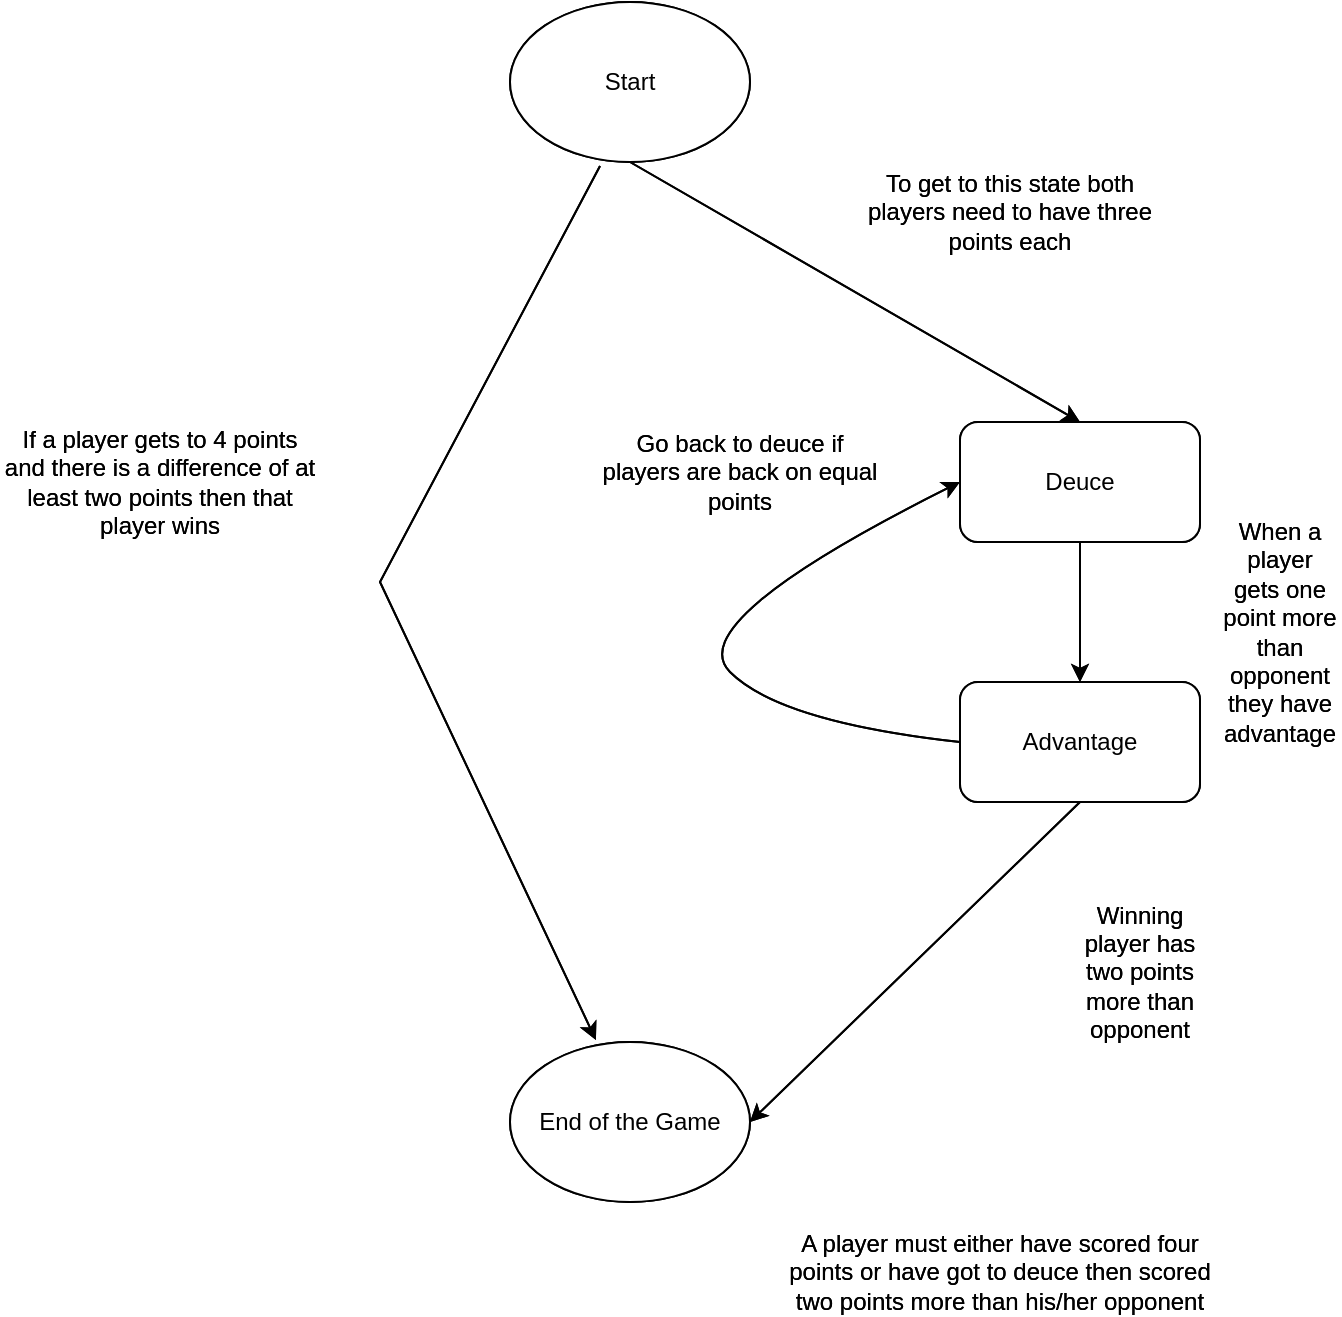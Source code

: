 <mxfile version="20.5.1" type="device"><diagram id="OOcZO6QUlImISAUDstFD" name="Page-1"><mxGraphModel dx="1550" dy="835" grid="1" gridSize="10" guides="1" tooltips="1" connect="1" arrows="1" fold="1" page="1" pageScale="1" pageWidth="850" pageHeight="1100" math="0" shadow="0"><root><mxCell id="0"/><mxCell id="1" parent="0"/><mxCell id="wGf7mgKeov84B2-rqsZA-1" value="Start" style="ellipse;whiteSpace=wrap;html=1;" parent="1" vertex="1"><mxGeometry x="305" y="90" width="120" height="80" as="geometry"/></mxCell><mxCell id="wGf7mgKeov84B2-rqsZA-2" value="End of the Game" style="ellipse;whiteSpace=wrap;html=1;" parent="1" vertex="1"><mxGeometry x="305" y="610" width="120" height="80" as="geometry"/></mxCell><mxCell id="wGf7mgKeov84B2-rqsZA-3" value="A player must either have scored four points or have got to deuce then scored two points more than his/her opponent" style="text;html=1;strokeColor=none;fillColor=none;align=center;verticalAlign=middle;whiteSpace=wrap;rounded=0;" parent="1" vertex="1"><mxGeometry x="440" y="710" width="220" height="30" as="geometry"/></mxCell><mxCell id="wGf7mgKeov84B2-rqsZA-4" value="Deuce" style="rounded=1;whiteSpace=wrap;html=1;" parent="1" vertex="1"><mxGeometry x="530" y="300" width="120" height="60" as="geometry"/></mxCell><mxCell id="wGf7mgKeov84B2-rqsZA-5" value="" style="endArrow=classic;html=1;rounded=0;exitX=0.5;exitY=1;exitDx=0;exitDy=0;entryX=0.5;entryY=0;entryDx=0;entryDy=0;" parent="1" source="wGf7mgKeov84B2-rqsZA-1" target="wGf7mgKeov84B2-rqsZA-4" edge="1"><mxGeometry width="50" height="50" relative="1" as="geometry"><mxPoint x="400" y="350" as="sourcePoint"/><mxPoint x="450" y="300" as="targetPoint"/></mxGeometry></mxCell><mxCell id="wGf7mgKeov84B2-rqsZA-6" value="To get to this state both players need to have three points each" style="text;html=1;strokeColor=none;fillColor=none;align=center;verticalAlign=middle;whiteSpace=wrap;rounded=0;" parent="1" vertex="1"><mxGeometry x="480" y="180" width="150" height="30" as="geometry"/></mxCell><mxCell id="wGf7mgKeov84B2-rqsZA-7" value="Advantage" style="rounded=1;whiteSpace=wrap;html=1;" parent="1" vertex="1"><mxGeometry x="530" y="430" width="120" height="60" as="geometry"/></mxCell><mxCell id="wGf7mgKeov84B2-rqsZA-8" value="" style="endArrow=classic;html=1;rounded=0;entryX=1;entryY=0.5;entryDx=0;entryDy=0;exitX=0.5;exitY=1;exitDx=0;exitDy=0;" parent="1" source="wGf7mgKeov84B2-rqsZA-7" target="wGf7mgKeov84B2-rqsZA-2" edge="1"><mxGeometry width="50" height="50" relative="1" as="geometry"><mxPoint x="470" y="600" as="sourcePoint"/><mxPoint x="520" y="550" as="targetPoint"/></mxGeometry></mxCell><mxCell id="wGf7mgKeov84B2-rqsZA-9" value="Winning player has two points more than opponent" style="text;html=1;strokeColor=none;fillColor=none;align=center;verticalAlign=middle;whiteSpace=wrap;rounded=0;" parent="1" vertex="1"><mxGeometry x="590" y="560" width="60" height="30" as="geometry"/></mxCell><mxCell id="wGf7mgKeov84B2-rqsZA-10" value="" style="endArrow=classic;html=1;rounded=0;entryX=0.5;entryY=0;entryDx=0;entryDy=0;exitX=0.5;exitY=1;exitDx=0;exitDy=0;" parent="1" source="wGf7mgKeov84B2-rqsZA-4" target="wGf7mgKeov84B2-rqsZA-7" edge="1"><mxGeometry width="50" height="50" relative="1" as="geometry"><mxPoint x="600" y="380" as="sourcePoint"/><mxPoint x="640" y="370" as="targetPoint"/></mxGeometry></mxCell><mxCell id="wGf7mgKeov84B2-rqsZA-11" value="When a player gets one point more than opponent they have advantage" style="text;html=1;strokeColor=none;fillColor=none;align=center;verticalAlign=middle;whiteSpace=wrap;rounded=0;" parent="1" vertex="1"><mxGeometry x="660" y="390" width="60" height="30" as="geometry"/></mxCell><mxCell id="wGf7mgKeov84B2-rqsZA-12" value="" style="curved=1;endArrow=classic;html=1;rounded=0;exitX=0;exitY=0.5;exitDx=0;exitDy=0;entryX=0;entryY=0.5;entryDx=0;entryDy=0;" parent="1" source="wGf7mgKeov84B2-rqsZA-7" target="wGf7mgKeov84B2-rqsZA-4" edge="1"><mxGeometry width="50" height="50" relative="1" as="geometry"><mxPoint x="390" y="450" as="sourcePoint"/><mxPoint x="440" y="400" as="targetPoint"/><Array as="points"><mxPoint x="440" y="450"/><mxPoint x="390" y="400"/></Array></mxGeometry></mxCell><mxCell id="wGf7mgKeov84B2-rqsZA-13" value="Go back to deuce if players are back on equal points" style="text;html=1;strokeColor=none;fillColor=none;align=center;verticalAlign=middle;whiteSpace=wrap;rounded=0;" parent="1" vertex="1"><mxGeometry x="350" y="310" width="140" height="30" as="geometry"/></mxCell><mxCell id="wGf7mgKeov84B2-rqsZA-14" value="" style="endArrow=classic;html=1;rounded=0;exitX=0.375;exitY=1.025;exitDx=0;exitDy=0;exitPerimeter=0;entryX=0.358;entryY=-0.012;entryDx=0;entryDy=0;entryPerimeter=0;" parent="1" source="wGf7mgKeov84B2-rqsZA-1" target="wGf7mgKeov84B2-rqsZA-2" edge="1"><mxGeometry width="50" height="50" relative="1" as="geometry"><mxPoint x="400" y="390" as="sourcePoint"/><mxPoint x="450" y="340" as="targetPoint"/><Array as="points"><mxPoint x="240" y="380"/></Array></mxGeometry></mxCell><mxCell id="wGf7mgKeov84B2-rqsZA-15" value="If a player gets to 4 points and there is a difference of at least two points then that player wins" style="text;html=1;strokeColor=none;fillColor=none;align=center;verticalAlign=middle;whiteSpace=wrap;rounded=0;" parent="1" vertex="1"><mxGeometry x="50" y="315" width="160" height="30" as="geometry"/></mxCell><mxCell id="i5NQ_a331yXFHecJJyuq-1" value="Start" style="ellipse;whiteSpace=wrap;html=1;" vertex="1" parent="1"><mxGeometry x="305" y="90" width="120" height="80" as="geometry"/></mxCell><mxCell id="i5NQ_a331yXFHecJJyuq-2" value="End of the Game" style="ellipse;whiteSpace=wrap;html=1;" vertex="1" parent="1"><mxGeometry x="305" y="610" width="120" height="80" as="geometry"/></mxCell><mxCell id="i5NQ_a331yXFHecJJyuq-3" value="A player must either have scored four points or have got to deuce then scored two points more than his/her opponent" style="text;html=1;strokeColor=none;fillColor=none;align=center;verticalAlign=middle;whiteSpace=wrap;rounded=0;" vertex="1" parent="1"><mxGeometry x="440" y="710" width="220" height="30" as="geometry"/></mxCell><mxCell id="i5NQ_a331yXFHecJJyuq-4" value="Deuce" style="rounded=1;whiteSpace=wrap;html=1;" vertex="1" parent="1"><mxGeometry x="530" y="300" width="120" height="60" as="geometry"/></mxCell><mxCell id="i5NQ_a331yXFHecJJyuq-5" value="" style="endArrow=classic;html=1;rounded=0;exitX=0.5;exitY=1;exitDx=0;exitDy=0;entryX=0.5;entryY=0;entryDx=0;entryDy=0;" edge="1" parent="1" source="i5NQ_a331yXFHecJJyuq-1" target="i5NQ_a331yXFHecJJyuq-4"><mxGeometry width="50" height="50" relative="1" as="geometry"><mxPoint x="400" y="350" as="sourcePoint"/><mxPoint x="450" y="300" as="targetPoint"/></mxGeometry></mxCell><mxCell id="i5NQ_a331yXFHecJJyuq-6" value="To get to this state both players need to have three points each" style="text;html=1;strokeColor=none;fillColor=none;align=center;verticalAlign=middle;whiteSpace=wrap;rounded=0;" vertex="1" parent="1"><mxGeometry x="480" y="180" width="150" height="30" as="geometry"/></mxCell><mxCell id="i5NQ_a331yXFHecJJyuq-7" value="Advantage" style="rounded=1;whiteSpace=wrap;html=1;" vertex="1" parent="1"><mxGeometry x="530" y="430" width="120" height="60" as="geometry"/></mxCell><mxCell id="i5NQ_a331yXFHecJJyuq-8" value="" style="endArrow=classic;html=1;rounded=0;entryX=1;entryY=0.5;entryDx=0;entryDy=0;exitX=0.5;exitY=1;exitDx=0;exitDy=0;" edge="1" parent="1" source="i5NQ_a331yXFHecJJyuq-7" target="i5NQ_a331yXFHecJJyuq-2"><mxGeometry width="50" height="50" relative="1" as="geometry"><mxPoint x="470" y="600" as="sourcePoint"/><mxPoint x="520" y="550" as="targetPoint"/></mxGeometry></mxCell><mxCell id="i5NQ_a331yXFHecJJyuq-9" value="Winning player has two points more than opponent" style="text;html=1;strokeColor=none;fillColor=none;align=center;verticalAlign=middle;whiteSpace=wrap;rounded=0;" vertex="1" parent="1"><mxGeometry x="590" y="560" width="60" height="30" as="geometry"/></mxCell><mxCell id="i5NQ_a331yXFHecJJyuq-10" value="" style="endArrow=classic;html=1;rounded=0;entryX=0.5;entryY=0;entryDx=0;entryDy=0;exitX=0.5;exitY=1;exitDx=0;exitDy=0;" edge="1" parent="1" source="i5NQ_a331yXFHecJJyuq-4" target="i5NQ_a331yXFHecJJyuq-7"><mxGeometry width="50" height="50" relative="1" as="geometry"><mxPoint x="600" y="380" as="sourcePoint"/><mxPoint x="640" y="370" as="targetPoint"/></mxGeometry></mxCell><mxCell id="i5NQ_a331yXFHecJJyuq-11" value="When a player gets one point more than opponent they have advantage" style="text;html=1;strokeColor=none;fillColor=none;align=center;verticalAlign=middle;whiteSpace=wrap;rounded=0;" vertex="1" parent="1"><mxGeometry x="660" y="390" width="60" height="30" as="geometry"/></mxCell><mxCell id="i5NQ_a331yXFHecJJyuq-12" value="" style="curved=1;endArrow=classic;html=1;rounded=0;exitX=0;exitY=0.5;exitDx=0;exitDy=0;entryX=0;entryY=0.5;entryDx=0;entryDy=0;" edge="1" parent="1" source="i5NQ_a331yXFHecJJyuq-7" target="i5NQ_a331yXFHecJJyuq-4"><mxGeometry width="50" height="50" relative="1" as="geometry"><mxPoint x="390" y="450" as="sourcePoint"/><mxPoint x="440" y="400" as="targetPoint"/><Array as="points"><mxPoint x="440" y="450"/><mxPoint x="390" y="400"/></Array></mxGeometry></mxCell><mxCell id="i5NQ_a331yXFHecJJyuq-13" value="Go back to deuce if players are back on equal points" style="text;html=1;strokeColor=none;fillColor=none;align=center;verticalAlign=middle;whiteSpace=wrap;rounded=0;" vertex="1" parent="1"><mxGeometry x="350" y="310" width="140" height="30" as="geometry"/></mxCell><mxCell id="i5NQ_a331yXFHecJJyuq-14" value="" style="endArrow=classic;html=1;rounded=0;exitX=0.375;exitY=1.025;exitDx=0;exitDy=0;exitPerimeter=0;entryX=0.358;entryY=-0.012;entryDx=0;entryDy=0;entryPerimeter=0;" edge="1" parent="1" source="i5NQ_a331yXFHecJJyuq-1" target="i5NQ_a331yXFHecJJyuq-2"><mxGeometry width="50" height="50" relative="1" as="geometry"><mxPoint x="400" y="390" as="sourcePoint"/><mxPoint x="450" y="340" as="targetPoint"/><Array as="points"><mxPoint x="240" y="380"/></Array></mxGeometry></mxCell><mxCell id="i5NQ_a331yXFHecJJyuq-15" value="If a player gets to 4 points and there is a difference of at least two points then that player wins" style="text;html=1;strokeColor=none;fillColor=none;align=center;verticalAlign=middle;whiteSpace=wrap;rounded=0;" vertex="1" parent="1"><mxGeometry x="50" y="315" width="160" height="30" as="geometry"/></mxCell></root></mxGraphModel></diagram></mxfile>